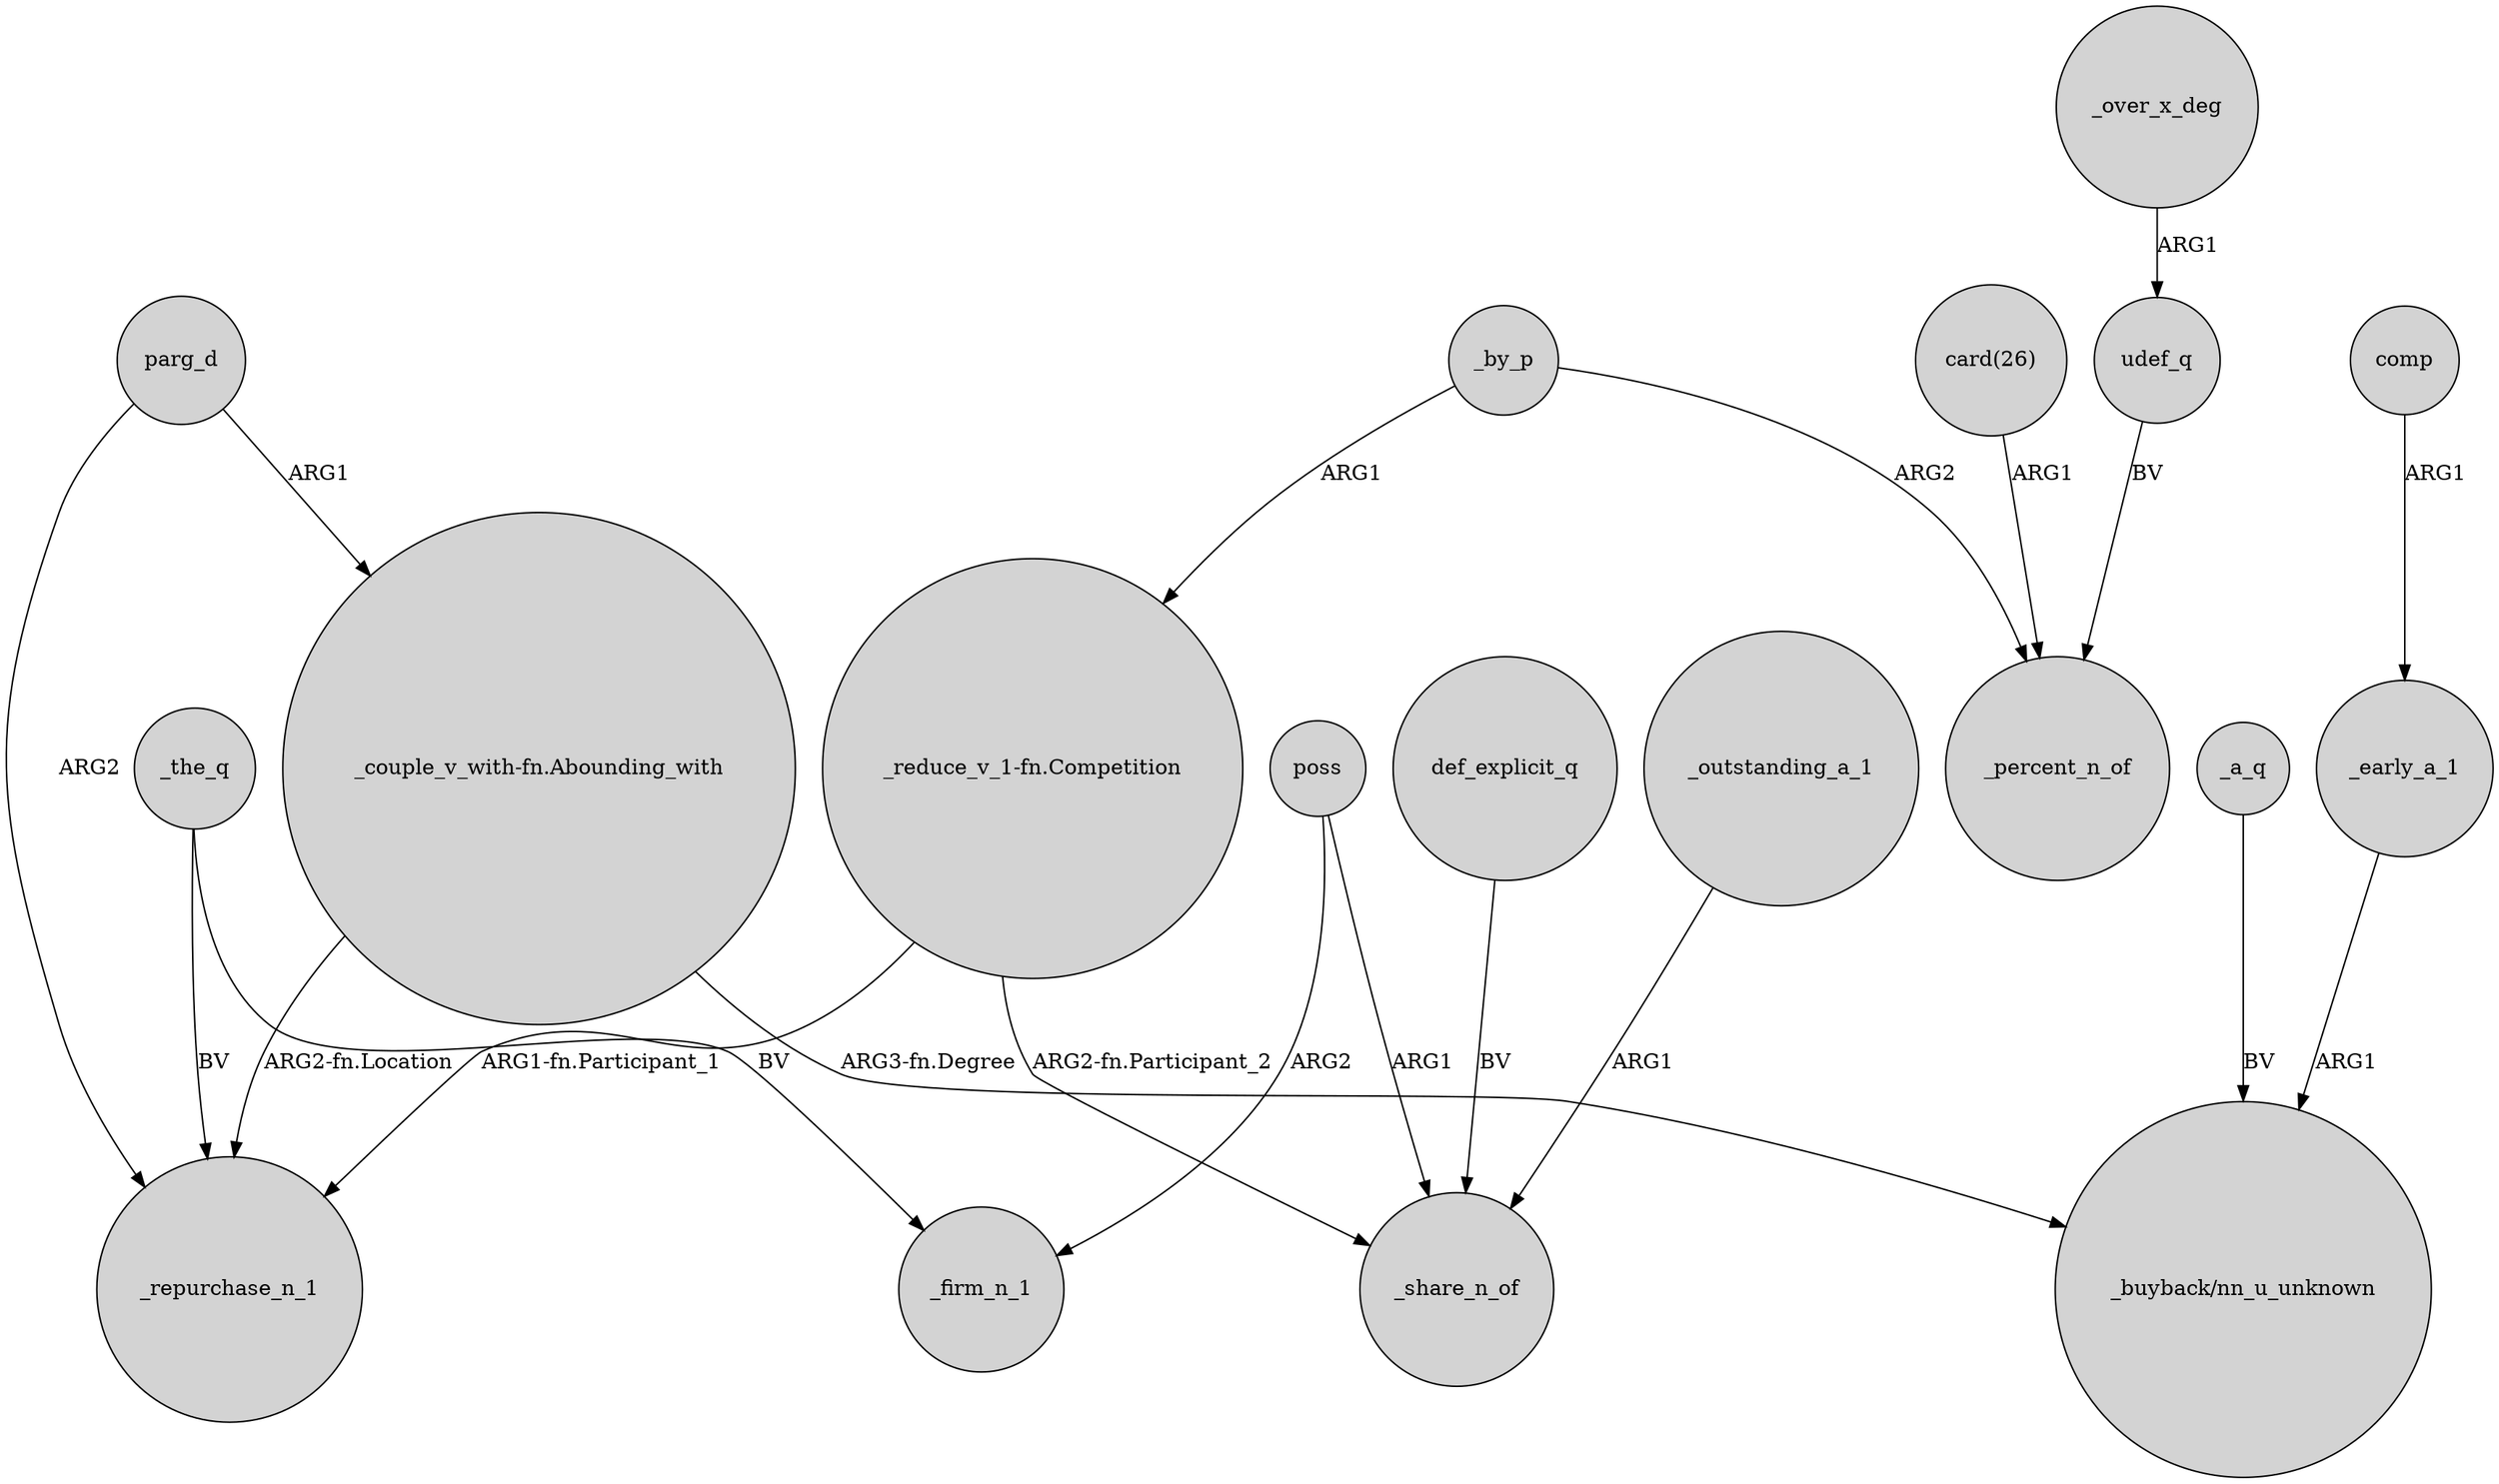 digraph {
	node [shape=circle style=filled]
	parg_d -> "_couple_v_with-fn.Abounding_with" [label=ARG1]
	parg_d -> _repurchase_n_1 [label=ARG2]
	_by_p -> _percent_n_of [label=ARG2]
	"card(26)" -> _percent_n_of [label=ARG1]
	def_explicit_q -> _share_n_of [label=BV]
	_a_q -> "_buyback/nn_u_unknown" [label=BV]
	comp -> _early_a_1 [label=ARG1]
	_the_q -> _repurchase_n_1 [label=BV]
	_outstanding_a_1 -> _share_n_of [label=ARG1]
	"_reduce_v_1-fn.Competition" -> _repurchase_n_1 [label="ARG1-fn.Participant_1"]
	_the_q -> _firm_n_1 [label=BV]
	udef_q -> _percent_n_of [label=BV]
	poss -> _share_n_of [label=ARG1]
	"_couple_v_with-fn.Abounding_with" -> _repurchase_n_1 [label="ARG2-fn.Location"]
	_early_a_1 -> "_buyback/nn_u_unknown" [label=ARG1]
	"_reduce_v_1-fn.Competition" -> _share_n_of [label="ARG2-fn.Participant_2"]
	_over_x_deg -> udef_q [label=ARG1]
	poss -> _firm_n_1 [label=ARG2]
	_by_p -> "_reduce_v_1-fn.Competition" [label=ARG1]
	"_couple_v_with-fn.Abounding_with" -> "_buyback/nn_u_unknown" [label="ARG3-fn.Degree"]
}
